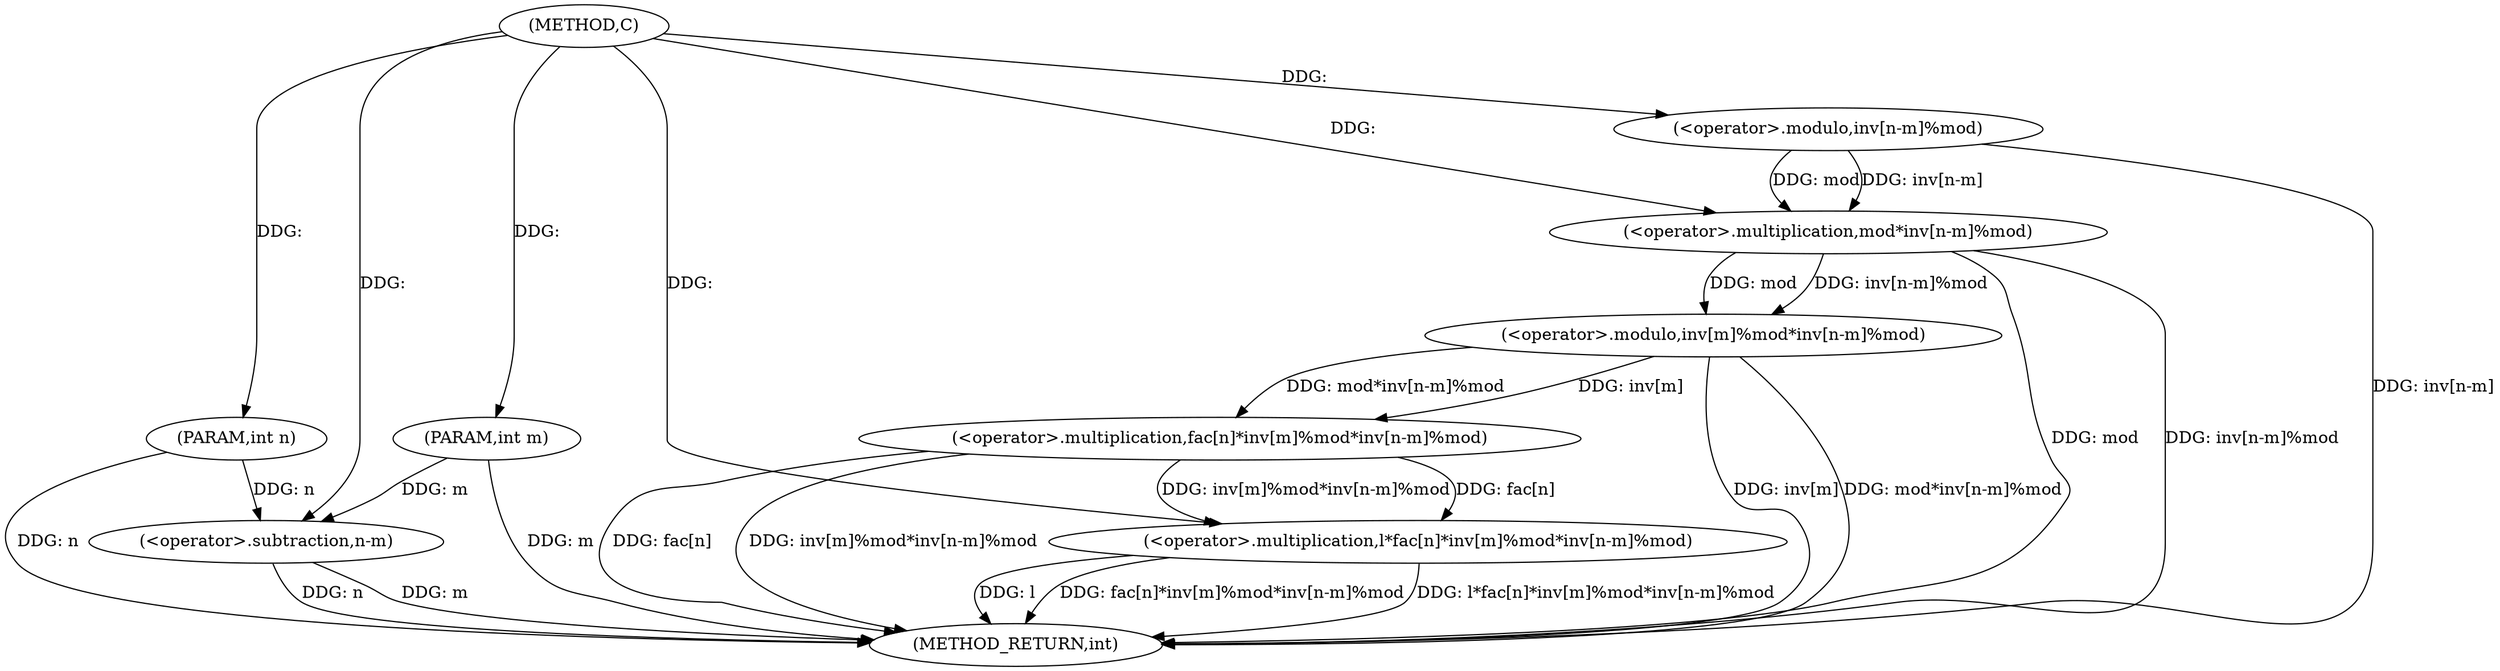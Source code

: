 digraph "C" {  
"1000190" [label = "(METHOD,C)" ]
"1000213" [label = "(METHOD_RETURN,int)" ]
"1000191" [label = "(PARAM,int n)" ]
"1000192" [label = "(PARAM,int m)" ]
"1000194" [label = "(<operator>.multiplication,l*fac[n]*inv[m]%mod*inv[n-m]%mod)" ]
"1000196" [label = "(<operator>.multiplication,fac[n]*inv[m]%mod*inv[n-m]%mod)" ]
"1000200" [label = "(<operator>.modulo,inv[m]%mod*inv[n-m]%mod)" ]
"1000204" [label = "(<operator>.multiplication,mod*inv[n-m]%mod)" ]
"1000206" [label = "(<operator>.modulo,inv[n-m]%mod)" ]
"1000209" [label = "(<operator>.subtraction,n-m)" ]
  "1000191" -> "1000213"  [ label = "DDG: n"] 
  "1000192" -> "1000213"  [ label = "DDG: m"] 
  "1000196" -> "1000213"  [ label = "DDG: fac[n]"] 
  "1000200" -> "1000213"  [ label = "DDG: inv[m]"] 
  "1000204" -> "1000213"  [ label = "DDG: mod"] 
  "1000209" -> "1000213"  [ label = "DDG: n"] 
  "1000209" -> "1000213"  [ label = "DDG: m"] 
  "1000206" -> "1000213"  [ label = "DDG: inv[n-m]"] 
  "1000204" -> "1000213"  [ label = "DDG: inv[n-m]%mod"] 
  "1000200" -> "1000213"  [ label = "DDG: mod*inv[n-m]%mod"] 
  "1000196" -> "1000213"  [ label = "DDG: inv[m]%mod*inv[n-m]%mod"] 
  "1000194" -> "1000213"  [ label = "DDG: fac[n]*inv[m]%mod*inv[n-m]%mod"] 
  "1000194" -> "1000213"  [ label = "DDG: l*fac[n]*inv[m]%mod*inv[n-m]%mod"] 
  "1000194" -> "1000213"  [ label = "DDG: l"] 
  "1000190" -> "1000191"  [ label = "DDG: "] 
  "1000190" -> "1000192"  [ label = "DDG: "] 
  "1000190" -> "1000194"  [ label = "DDG: "] 
  "1000196" -> "1000194"  [ label = "DDG: inv[m]%mod*inv[n-m]%mod"] 
  "1000196" -> "1000194"  [ label = "DDG: fac[n]"] 
  "1000200" -> "1000196"  [ label = "DDG: inv[m]"] 
  "1000200" -> "1000196"  [ label = "DDG: mod*inv[n-m]%mod"] 
  "1000204" -> "1000200"  [ label = "DDG: inv[n-m]%mod"] 
  "1000204" -> "1000200"  [ label = "DDG: mod"] 
  "1000206" -> "1000204"  [ label = "DDG: mod"] 
  "1000190" -> "1000204"  [ label = "DDG: "] 
  "1000206" -> "1000204"  [ label = "DDG: inv[n-m]"] 
  "1000190" -> "1000206"  [ label = "DDG: "] 
  "1000191" -> "1000209"  [ label = "DDG: n"] 
  "1000190" -> "1000209"  [ label = "DDG: "] 
  "1000192" -> "1000209"  [ label = "DDG: m"] 
}
